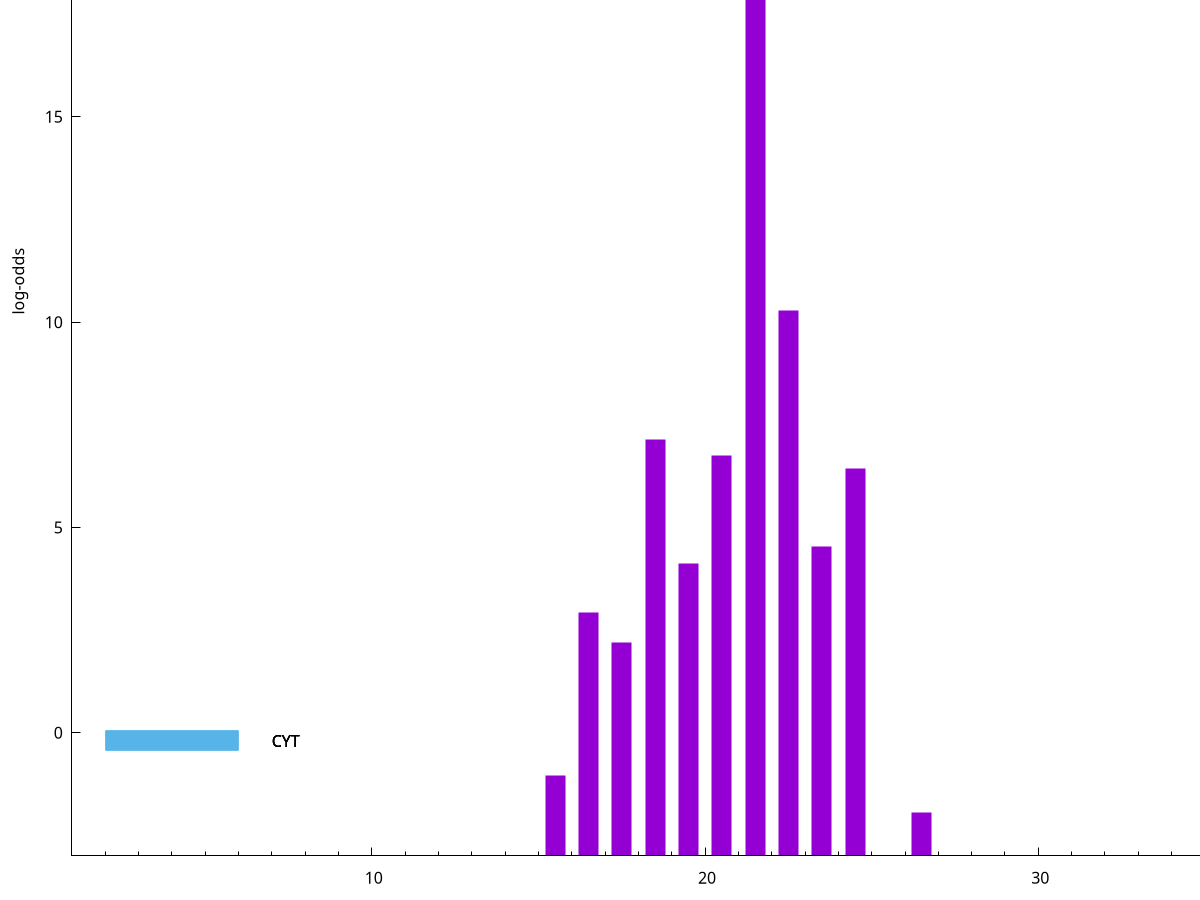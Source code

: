 set title "LipoP predictions for SRR5666568.gff"
set size 2., 1.4
set xrange [1:70] 
set mxtics 10
set yrange [-3:25]
set y2range [0:28]
set ylabel "log-odds"
set term postscript eps color solid "Helvetica" 30
set output "SRR5666568.gff365.eps"
set arrow from 2,21.8233 to 6,21.8233 nohead lt 1 lw 20
set label "SpI" at 7,21.8233
set arrow from 2,-0.200913 to 6,-0.200913 nohead lt 3 lw 20
set label "CYT" at 7,-0.200913
set arrow from 2,-0.200913 to 6,-0.200913 nohead lt 3 lw 20
set label "CYT" at 7,-0.200913
set arrow from 2,-0.200913 to 6,-0.200913 nohead lt 3 lw 20
set label "CYT" at 7,-0.200913
set arrow from 2,21.8233 to 6,21.8233 nohead lt 1 lw 20
set label "SpI" at 7,21.8233
# NOTE: The scores below are the log-odds scores with the threshold
# NOTE: subtracted (a hack to make gnuplot make the histogram all
# NOTE: look nice).
plot "-" axes x1y2 title "" with impulses lt 1 lw 20
21.500000 24.822700
22.500000 13.289900
18.500000 10.139900
20.500000 9.751060
24.500000 9.442490
23.500000 7.545680
19.500000 7.114970
16.500000 5.920210
17.500000 5.201880
15.500000 1.949030
26.500000 1.067130
25.500000 0.003170
e
exit
